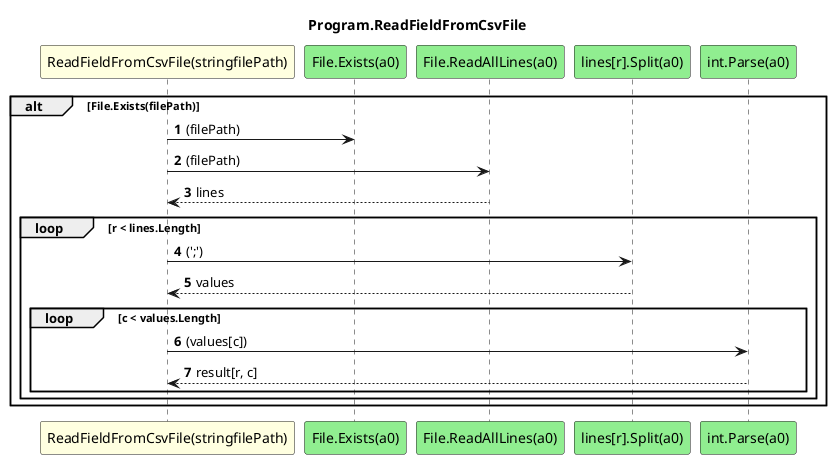 @startuml Program.ReadFieldFromCsvFile
title Program.ReadFieldFromCsvFile
participant "ReadFieldFromCsvFile(stringfilePath)" as ReadFieldFromCsvFile_p0 #LightYellow
participant "File.Exists(a0)" as File_Exists_a0 #LightGreen
participant "File.ReadAllLines(a0)" as File_ReadAllLines_a0 #LightGreen
participant "lines[r].Split(a0)" as lines_r_Split_a0 #LightGreen
participant "int.Parse(a0)" as int_Parse_a0 #LightGreen
autonumber
alt File.Exists(filePath)
    ReadFieldFromCsvFile_p0 -> File_Exists_a0 : (filePath)
    ReadFieldFromCsvFile_p0 -> File_ReadAllLines_a0 : (filePath)
    File_ReadAllLines_a0 --> ReadFieldFromCsvFile_p0 : lines
    loop r < lines.Length
        ReadFieldFromCsvFile_p0 -> lines_r_Split_a0 : (';')
        lines_r_Split_a0 --> ReadFieldFromCsvFile_p0 : values
        loop c < values.Length
            ReadFieldFromCsvFile_p0 -> int_Parse_a0 : (values[c])
            int_Parse_a0 --> ReadFieldFromCsvFile_p0 : result[r, c]
        end
    end
end
@enduml
